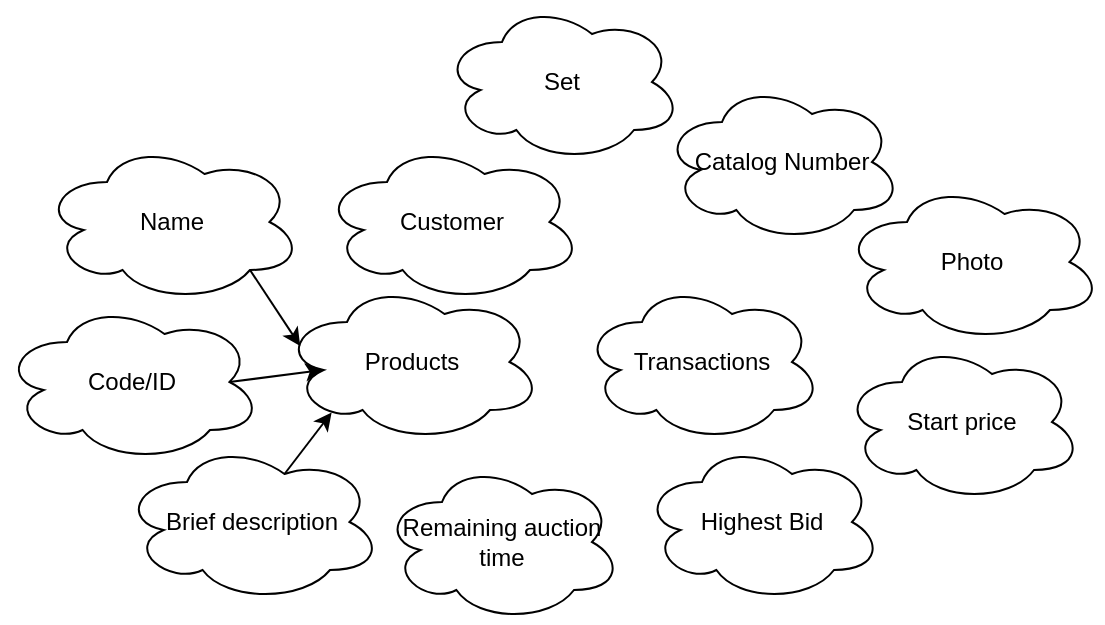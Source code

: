 <mxfile>
    <diagram id="YZx1_1D7qWEKs5L3-MBr" name="Page-1">
        <mxGraphModel dx="808" dy="568" grid="1" gridSize="10" guides="1" tooltips="1" connect="1" arrows="1" fold="1" page="1" pageScale="1" pageWidth="850" pageHeight="1100" math="0" shadow="0">
            <root>
                <mxCell id="0"/>
                <mxCell id="1" parent="0"/>
                <mxCell id="2" value="Transactions" style="ellipse;shape=cloud;whiteSpace=wrap;html=1;" vertex="1" parent="1">
                    <mxGeometry x="320" y="210" width="120" height="80" as="geometry"/>
                </mxCell>
                <mxCell id="3" value="Catalog Number" style="ellipse;shape=cloud;whiteSpace=wrap;html=1;" vertex="1" parent="1">
                    <mxGeometry x="360" y="110" width="120" height="80" as="geometry"/>
                </mxCell>
                <mxCell id="4" value="Set" style="ellipse;shape=cloud;whiteSpace=wrap;html=1;" vertex="1" parent="1">
                    <mxGeometry x="250" y="70" width="120" height="80" as="geometry"/>
                </mxCell>
                <mxCell id="5" value="Start price" style="ellipse;shape=cloud;whiteSpace=wrap;html=1;" vertex="1" parent="1">
                    <mxGeometry x="450" y="240" width="120" height="80" as="geometry"/>
                </mxCell>
                <mxCell id="6" value="Highest Bid" style="ellipse;shape=cloud;whiteSpace=wrap;html=1;" vertex="1" parent="1">
                    <mxGeometry x="350" y="290" width="120" height="80" as="geometry"/>
                </mxCell>
                <mxCell id="7" value="Remaining auction time" style="ellipse;shape=cloud;whiteSpace=wrap;html=1;" vertex="1" parent="1">
                    <mxGeometry x="220" y="300" width="120" height="80" as="geometry"/>
                </mxCell>
                <mxCell id="8" value="Products" style="ellipse;shape=cloud;whiteSpace=wrap;html=1;" vertex="1" parent="1">
                    <mxGeometry x="170" y="210" width="130" height="80" as="geometry"/>
                </mxCell>
                <mxCell id="15" style="edgeStyle=none;html=1;exitX=0.875;exitY=0.5;exitDx=0;exitDy=0;exitPerimeter=0;entryX=0.16;entryY=0.55;entryDx=0;entryDy=0;entryPerimeter=0;" edge="1" parent="1" source="9" target="8">
                    <mxGeometry relative="1" as="geometry"/>
                </mxCell>
                <mxCell id="9" value="Code/ID" style="ellipse;shape=cloud;whiteSpace=wrap;html=1;" vertex="1" parent="1">
                    <mxGeometry x="30" y="220" width="130" height="80" as="geometry"/>
                </mxCell>
                <mxCell id="14" style="edgeStyle=none;html=1;exitX=0.8;exitY=0.8;exitDx=0;exitDy=0;exitPerimeter=0;entryX=0.07;entryY=0.4;entryDx=0;entryDy=0;entryPerimeter=0;" edge="1" parent="1" source="10" target="8">
                    <mxGeometry relative="1" as="geometry"/>
                </mxCell>
                <mxCell id="10" value="Name" style="ellipse;shape=cloud;whiteSpace=wrap;html=1;" vertex="1" parent="1">
                    <mxGeometry x="50" y="140" width="130" height="80" as="geometry"/>
                </mxCell>
                <mxCell id="16" style="edgeStyle=none;html=1;exitX=0.625;exitY=0.2;exitDx=0;exitDy=0;exitPerimeter=0;entryX=0.191;entryY=0.815;entryDx=0;entryDy=0;entryPerimeter=0;" edge="1" parent="1" source="11" target="8">
                    <mxGeometry relative="1" as="geometry"/>
                </mxCell>
                <mxCell id="11" value="Brief description" style="ellipse;shape=cloud;whiteSpace=wrap;html=1;" vertex="1" parent="1">
                    <mxGeometry x="90" y="290" width="130" height="80" as="geometry"/>
                </mxCell>
                <mxCell id="12" value="Photo" style="ellipse;shape=cloud;whiteSpace=wrap;html=1;" vertex="1" parent="1">
                    <mxGeometry x="450" y="160" width="130" height="80" as="geometry"/>
                </mxCell>
                <mxCell id="17" value="Customer" style="ellipse;shape=cloud;whiteSpace=wrap;html=1;" vertex="1" parent="1">
                    <mxGeometry x="190" y="140" width="130" height="80" as="geometry"/>
                </mxCell>
            </root>
        </mxGraphModel>
    </diagram>
    <diagram id="nY4K7cbeSzTWraRDKqX7" name="Page-2">
        <mxGraphModel dx="808" dy="568" grid="1" gridSize="10" guides="1" tooltips="1" connect="1" arrows="1" fold="1" page="1" pageScale="1" pageWidth="850" pageHeight="1100" math="0" shadow="0">
            <root>
                <mxCell id="0"/>
                <mxCell id="1" parent="0"/>
                <mxCell id="_csppupSgfeNVwwYfZ0A-1" value="Auction House (Transactions)" style="rounded=0;whiteSpace=wrap;html=1;" vertex="1" parent="1">
                    <mxGeometry x="70" y="80" width="120" height="60" as="geometry"/>
                </mxCell>
                <mxCell id="_csppupSgfeNVwwYfZ0A-17" style="edgeStyle=none;html=1;exitX=0.5;exitY=1;exitDx=0;exitDy=0;entryX=0.5;entryY=0;entryDx=0;entryDy=0;" edge="1" parent="1" source="_csppupSgfeNVwwYfZ0A-2" target="_csppupSgfeNVwwYfZ0A-16">
                    <mxGeometry relative="1" as="geometry"/>
                </mxCell>
                <mxCell id="_csppupSgfeNVwwYfZ0A-2" value="Set" style="rounded=0;whiteSpace=wrap;html=1;" vertex="1" parent="1">
                    <mxGeometry x="470" y="200" width="120" height="60" as="geometry"/>
                </mxCell>
                <mxCell id="_csppupSgfeNVwwYfZ0A-24" style="edgeStyle=none;html=1;exitX=0.5;exitY=1;exitDx=0;exitDy=0;entryX=0.347;entryY=0.027;entryDx=0;entryDy=0;entryPerimeter=0;" edge="1" parent="1" source="_csppupSgfeNVwwYfZ0A-3" target="_csppupSgfeNVwwYfZ0A-2">
                    <mxGeometry relative="1" as="geometry"/>
                </mxCell>
                <mxCell id="_csppupSgfeNVwwYfZ0A-3" value="Catalog Number" style="ellipse;whiteSpace=wrap;html=1;" vertex="1" parent="1">
                    <mxGeometry x="440" y="80" width="120" height="80" as="geometry"/>
                </mxCell>
                <mxCell id="_csppupSgfeNVwwYfZ0A-25" style="edgeStyle=none;html=1;exitX=0;exitY=1;exitDx=0;exitDy=0;" edge="1" parent="1" source="_csppupSgfeNVwwYfZ0A-4" target="_csppupSgfeNVwwYfZ0A-2">
                    <mxGeometry relative="1" as="geometry"/>
                </mxCell>
                <mxCell id="_csppupSgfeNVwwYfZ0A-4" value="Start Price" style="ellipse;whiteSpace=wrap;html=1;" vertex="1" parent="1">
                    <mxGeometry x="590" y="80" width="120" height="80" as="geometry"/>
                </mxCell>
                <mxCell id="_csppupSgfeNVwwYfZ0A-26" style="edgeStyle=none;html=1;exitX=0;exitY=0.5;exitDx=0;exitDy=0;entryX=1;entryY=0.5;entryDx=0;entryDy=0;" edge="1" parent="1" source="_csppupSgfeNVwwYfZ0A-5" target="_csppupSgfeNVwwYfZ0A-2">
                    <mxGeometry relative="1" as="geometry"/>
                </mxCell>
                <mxCell id="_csppupSgfeNVwwYfZ0A-5" value="Highest Bid" style="ellipse;whiteSpace=wrap;html=1;" vertex="1" parent="1">
                    <mxGeometry x="620" y="190" width="120" height="80" as="geometry"/>
                </mxCell>
                <mxCell id="_csppupSgfeNVwwYfZ0A-27" style="edgeStyle=none;html=1;exitX=0;exitY=0;exitDx=0;exitDy=0;entryX=0.88;entryY=1.053;entryDx=0;entryDy=0;entryPerimeter=0;" edge="1" parent="1" source="_csppupSgfeNVwwYfZ0A-6" target="_csppupSgfeNVwwYfZ0A-2">
                    <mxGeometry relative="1" as="geometry"/>
                </mxCell>
                <mxCell id="_csppupSgfeNVwwYfZ0A-6" value="Remaining auction time" style="ellipse;whiteSpace=wrap;html=1;" vertex="1" parent="1">
                    <mxGeometry x="580" y="290" width="120" height="80" as="geometry"/>
                </mxCell>
                <mxCell id="_csppupSgfeNVwwYfZ0A-7" value="Product" style="rounded=0;whiteSpace=wrap;html=1;" vertex="1" parent="1">
                    <mxGeometry x="480" y="420" width="120" height="60" as="geometry"/>
                </mxCell>
                <mxCell id="_csppupSgfeNVwwYfZ0A-15" style="edgeStyle=none;html=1;exitX=0;exitY=0.5;exitDx=0;exitDy=0;entryX=1;entryY=0.75;entryDx=0;entryDy=0;" edge="1" parent="1" source="_csppupSgfeNVwwYfZ0A-8" target="_csppupSgfeNVwwYfZ0A-7">
                    <mxGeometry relative="1" as="geometry"/>
                </mxCell>
                <mxCell id="_csppupSgfeNVwwYfZ0A-8" value="Code/ID" style="ellipse;whiteSpace=wrap;html=1;" vertex="1" parent="1">
                    <mxGeometry x="660" y="450" width="120" height="80" as="geometry"/>
                </mxCell>
                <mxCell id="_csppupSgfeNVwwYfZ0A-14" style="edgeStyle=none;html=1;exitX=0;exitY=0;exitDx=0;exitDy=0;entryX=0.67;entryY=1.04;entryDx=0;entryDy=0;entryPerimeter=0;" edge="1" parent="1" source="_csppupSgfeNVwwYfZ0A-9" target="_csppupSgfeNVwwYfZ0A-7">
                    <mxGeometry relative="1" as="geometry"/>
                </mxCell>
                <mxCell id="_csppupSgfeNVwwYfZ0A-9" value="Name" style="ellipse;whiteSpace=wrap;html=1;" vertex="1" parent="1">
                    <mxGeometry x="600" y="540" width="120" height="80" as="geometry"/>
                </mxCell>
                <mxCell id="_csppupSgfeNVwwYfZ0A-13" style="edgeStyle=none;html=1;exitX=0.5;exitY=0;exitDx=0;exitDy=0;" edge="1" parent="1" source="_csppupSgfeNVwwYfZ0A-10" target="_csppupSgfeNVwwYfZ0A-7">
                    <mxGeometry relative="1" as="geometry"/>
                </mxCell>
                <mxCell id="_csppupSgfeNVwwYfZ0A-10" value="Brief Description" style="ellipse;whiteSpace=wrap;html=1;" vertex="1" parent="1">
                    <mxGeometry x="470" y="570" width="120" height="80" as="geometry"/>
                </mxCell>
                <mxCell id="_csppupSgfeNVwwYfZ0A-12" style="edgeStyle=none;html=1;exitX=1;exitY=0;exitDx=0;exitDy=0;entryX=0;entryY=1;entryDx=0;entryDy=0;" edge="1" parent="1" source="_csppupSgfeNVwwYfZ0A-11" target="_csppupSgfeNVwwYfZ0A-7">
                    <mxGeometry relative="1" as="geometry"/>
                </mxCell>
                <mxCell id="_csppupSgfeNVwwYfZ0A-11" value="Photo" style="ellipse;whiteSpace=wrap;html=1;" vertex="1" parent="1">
                    <mxGeometry x="330" y="570" width="120" height="80" as="geometry"/>
                </mxCell>
                <mxCell id="_csppupSgfeNVwwYfZ0A-18" style="edgeStyle=none;html=1;exitX=0.5;exitY=1;exitDx=0;exitDy=0;" edge="1" parent="1" source="_csppupSgfeNVwwYfZ0A-16" target="_csppupSgfeNVwwYfZ0A-7">
                    <mxGeometry relative="1" as="geometry"/>
                </mxCell>
                <mxCell id="_csppupSgfeNVwwYfZ0A-16" value="has" style="rhombus;whiteSpace=wrap;html=1;" vertex="1" parent="1">
                    <mxGeometry x="480" y="310" width="80" height="80" as="geometry"/>
                </mxCell>
            </root>
        </mxGraphModel>
    </diagram>
</mxfile>